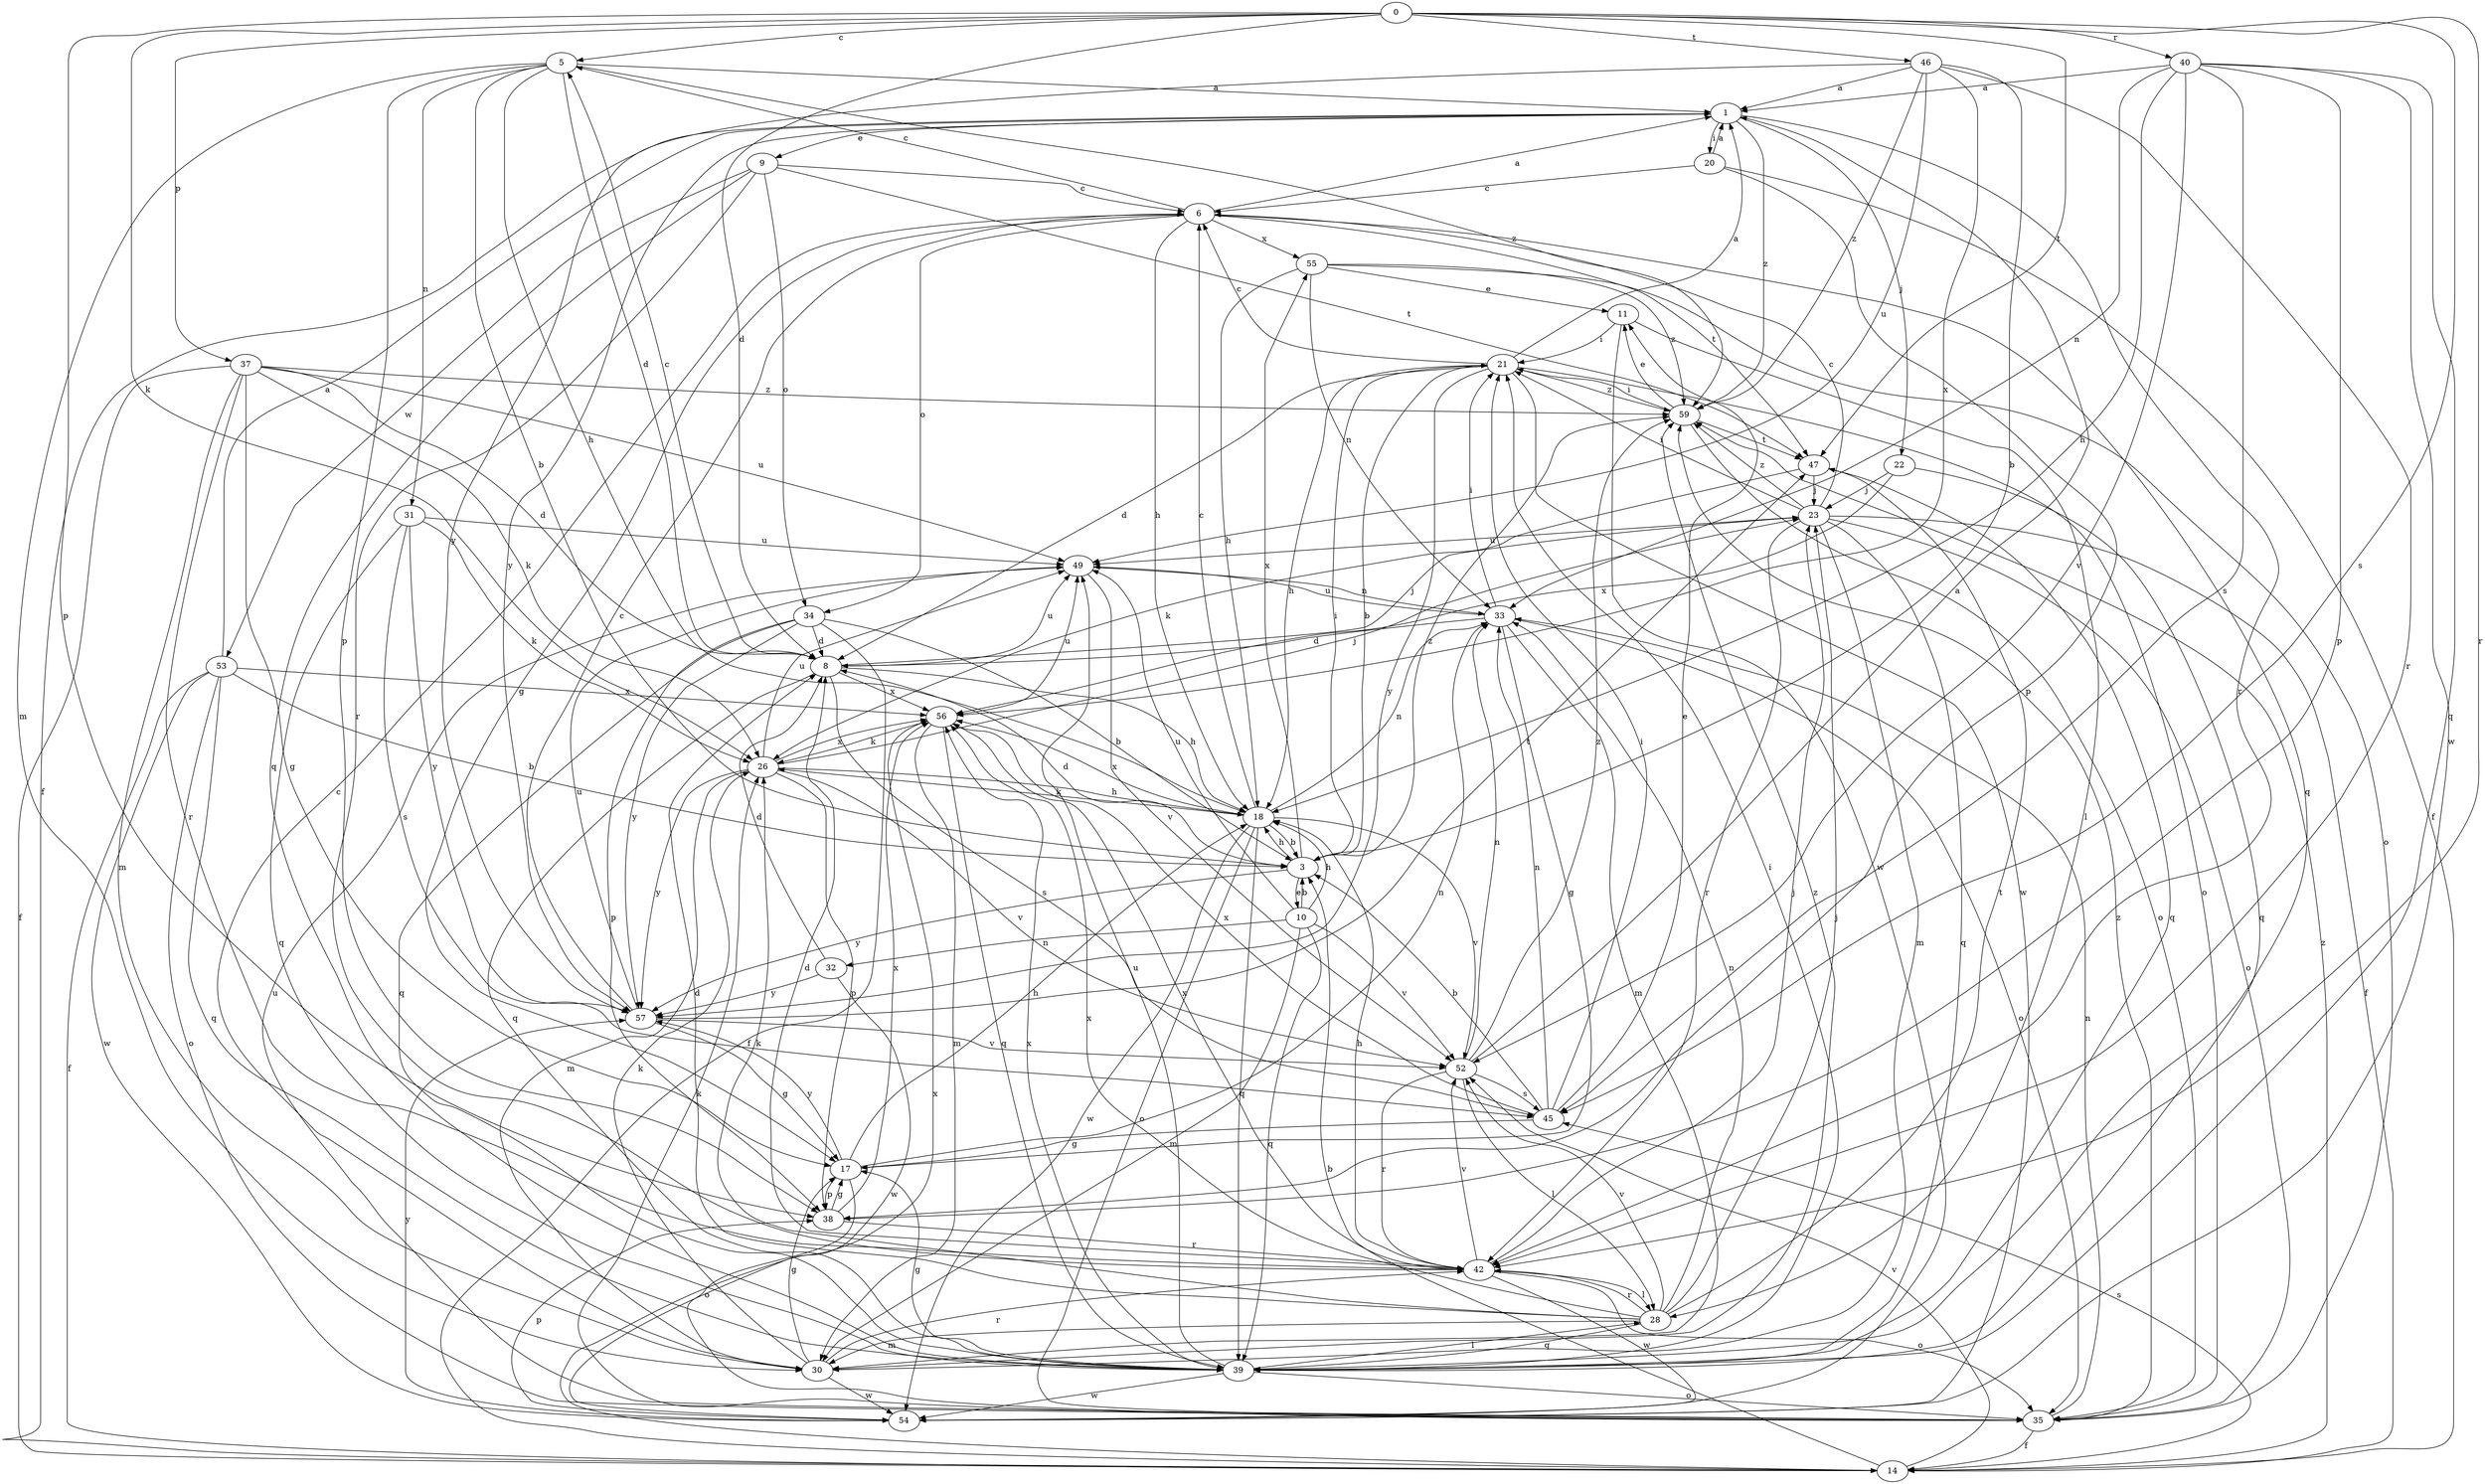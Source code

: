 strict digraph  {
0;
1;
3;
5;
6;
8;
9;
10;
11;
14;
17;
18;
20;
21;
22;
23;
26;
28;
30;
31;
32;
33;
34;
35;
37;
38;
39;
40;
42;
45;
46;
47;
49;
52;
53;
54;
55;
56;
57;
59;
0 -> 5  [label=c];
0 -> 8  [label=d];
0 -> 26  [label=k];
0 -> 37  [label=p];
0 -> 38  [label=p];
0 -> 40  [label=r];
0 -> 42  [label=r];
0 -> 45  [label=s];
0 -> 46  [label=t];
0 -> 47  [label=t];
1 -> 9  [label=e];
1 -> 14  [label=f];
1 -> 20  [label=i];
1 -> 22  [label=j];
1 -> 42  [label=r];
1 -> 57  [label=y];
1 -> 59  [label=z];
3 -> 8  [label=d];
3 -> 10  [label=e];
3 -> 18  [label=h];
3 -> 21  [label=i];
3 -> 55  [label=x];
3 -> 57  [label=y];
3 -> 59  [label=z];
5 -> 1  [label=a];
5 -> 3  [label=b];
5 -> 8  [label=d];
5 -> 18  [label=h];
5 -> 30  [label=m];
5 -> 31  [label=n];
5 -> 38  [label=p];
5 -> 59  [label=z];
6 -> 1  [label=a];
6 -> 5  [label=c];
6 -> 17  [label=g];
6 -> 18  [label=h];
6 -> 34  [label=o];
6 -> 39  [label=q];
6 -> 47  [label=t];
6 -> 55  [label=x];
8 -> 5  [label=c];
8 -> 18  [label=h];
8 -> 23  [label=j];
8 -> 39  [label=q];
8 -> 45  [label=s];
8 -> 49  [label=u];
8 -> 56  [label=x];
9 -> 6  [label=c];
9 -> 34  [label=o];
9 -> 39  [label=q];
9 -> 42  [label=r];
9 -> 47  [label=t];
9 -> 53  [label=w];
10 -> 3  [label=b];
10 -> 18  [label=h];
10 -> 30  [label=m];
10 -> 32  [label=n];
10 -> 39  [label=q];
10 -> 49  [label=u];
10 -> 52  [label=v];
11 -> 21  [label=i];
11 -> 28  [label=l];
11 -> 54  [label=w];
14 -> 3  [label=b];
14 -> 45  [label=s];
14 -> 52  [label=v];
14 -> 56  [label=x];
14 -> 59  [label=z];
17 -> 18  [label=h];
17 -> 33  [label=n];
17 -> 35  [label=o];
17 -> 38  [label=p];
17 -> 57  [label=y];
18 -> 3  [label=b];
18 -> 6  [label=c];
18 -> 26  [label=k];
18 -> 33  [label=n];
18 -> 35  [label=o];
18 -> 39  [label=q];
18 -> 52  [label=v];
18 -> 54  [label=w];
18 -> 56  [label=x];
20 -> 1  [label=a];
20 -> 6  [label=c];
20 -> 14  [label=f];
20 -> 38  [label=p];
21 -> 1  [label=a];
21 -> 3  [label=b];
21 -> 6  [label=c];
21 -> 8  [label=d];
21 -> 18  [label=h];
21 -> 35  [label=o];
21 -> 54  [label=w];
21 -> 57  [label=y];
21 -> 59  [label=z];
22 -> 23  [label=j];
22 -> 39  [label=q];
22 -> 56  [label=x];
23 -> 6  [label=c];
23 -> 14  [label=f];
23 -> 21  [label=i];
23 -> 30  [label=m];
23 -> 35  [label=o];
23 -> 39  [label=q];
23 -> 42  [label=r];
23 -> 49  [label=u];
23 -> 59  [label=z];
26 -> 18  [label=h];
26 -> 23  [label=j];
26 -> 30  [label=m];
26 -> 38  [label=p];
26 -> 49  [label=u];
26 -> 52  [label=v];
26 -> 56  [label=x];
26 -> 57  [label=y];
28 -> 8  [label=d];
28 -> 23  [label=j];
28 -> 26  [label=k];
28 -> 30  [label=m];
28 -> 33  [label=n];
28 -> 39  [label=q];
28 -> 42  [label=r];
28 -> 47  [label=t];
28 -> 52  [label=v];
28 -> 56  [label=x];
30 -> 6  [label=c];
30 -> 17  [label=g];
30 -> 26  [label=k];
30 -> 42  [label=r];
30 -> 54  [label=w];
30 -> 59  [label=z];
31 -> 26  [label=k];
31 -> 39  [label=q];
31 -> 45  [label=s];
31 -> 49  [label=u];
31 -> 57  [label=y];
32 -> 8  [label=d];
32 -> 54  [label=w];
32 -> 57  [label=y];
33 -> 8  [label=d];
33 -> 17  [label=g];
33 -> 21  [label=i];
33 -> 30  [label=m];
33 -> 35  [label=o];
33 -> 49  [label=u];
34 -> 3  [label=b];
34 -> 8  [label=d];
34 -> 14  [label=f];
34 -> 38  [label=p];
34 -> 39  [label=q];
34 -> 57  [label=y];
35 -> 14  [label=f];
35 -> 26  [label=k];
35 -> 33  [label=n];
35 -> 49  [label=u];
35 -> 59  [label=z];
37 -> 8  [label=d];
37 -> 14  [label=f];
37 -> 17  [label=g];
37 -> 26  [label=k];
37 -> 30  [label=m];
37 -> 42  [label=r];
37 -> 49  [label=u];
37 -> 59  [label=z];
38 -> 17  [label=g];
38 -> 42  [label=r];
38 -> 56  [label=x];
39 -> 17  [label=g];
39 -> 21  [label=i];
39 -> 28  [label=l];
39 -> 35  [label=o];
39 -> 49  [label=u];
39 -> 54  [label=w];
39 -> 56  [label=x];
40 -> 1  [label=a];
40 -> 18  [label=h];
40 -> 33  [label=n];
40 -> 38  [label=p];
40 -> 39  [label=q];
40 -> 45  [label=s];
40 -> 52  [label=v];
40 -> 54  [label=w];
42 -> 8  [label=d];
42 -> 18  [label=h];
42 -> 23  [label=j];
42 -> 28  [label=l];
42 -> 35  [label=o];
42 -> 52  [label=v];
42 -> 54  [label=w];
42 -> 56  [label=x];
45 -> 3  [label=b];
45 -> 11  [label=e];
45 -> 17  [label=g];
45 -> 21  [label=i];
45 -> 33  [label=n];
45 -> 56  [label=x];
46 -> 1  [label=a];
46 -> 3  [label=b];
46 -> 42  [label=r];
46 -> 49  [label=u];
46 -> 56  [label=x];
46 -> 57  [label=y];
46 -> 59  [label=z];
47 -> 23  [label=j];
47 -> 26  [label=k];
47 -> 39  [label=q];
49 -> 33  [label=n];
49 -> 52  [label=v];
52 -> 1  [label=a];
52 -> 28  [label=l];
52 -> 33  [label=n];
52 -> 42  [label=r];
52 -> 45  [label=s];
52 -> 59  [label=z];
53 -> 1  [label=a];
53 -> 3  [label=b];
53 -> 14  [label=f];
53 -> 35  [label=o];
53 -> 39  [label=q];
53 -> 54  [label=w];
53 -> 56  [label=x];
54 -> 38  [label=p];
54 -> 57  [label=y];
55 -> 11  [label=e];
55 -> 18  [label=h];
55 -> 33  [label=n];
55 -> 35  [label=o];
55 -> 59  [label=z];
56 -> 26  [label=k];
56 -> 30  [label=m];
56 -> 39  [label=q];
56 -> 49  [label=u];
57 -> 6  [label=c];
57 -> 17  [label=g];
57 -> 47  [label=t];
57 -> 49  [label=u];
57 -> 52  [label=v];
59 -> 11  [label=e];
59 -> 21  [label=i];
59 -> 35  [label=o];
59 -> 47  [label=t];
}
